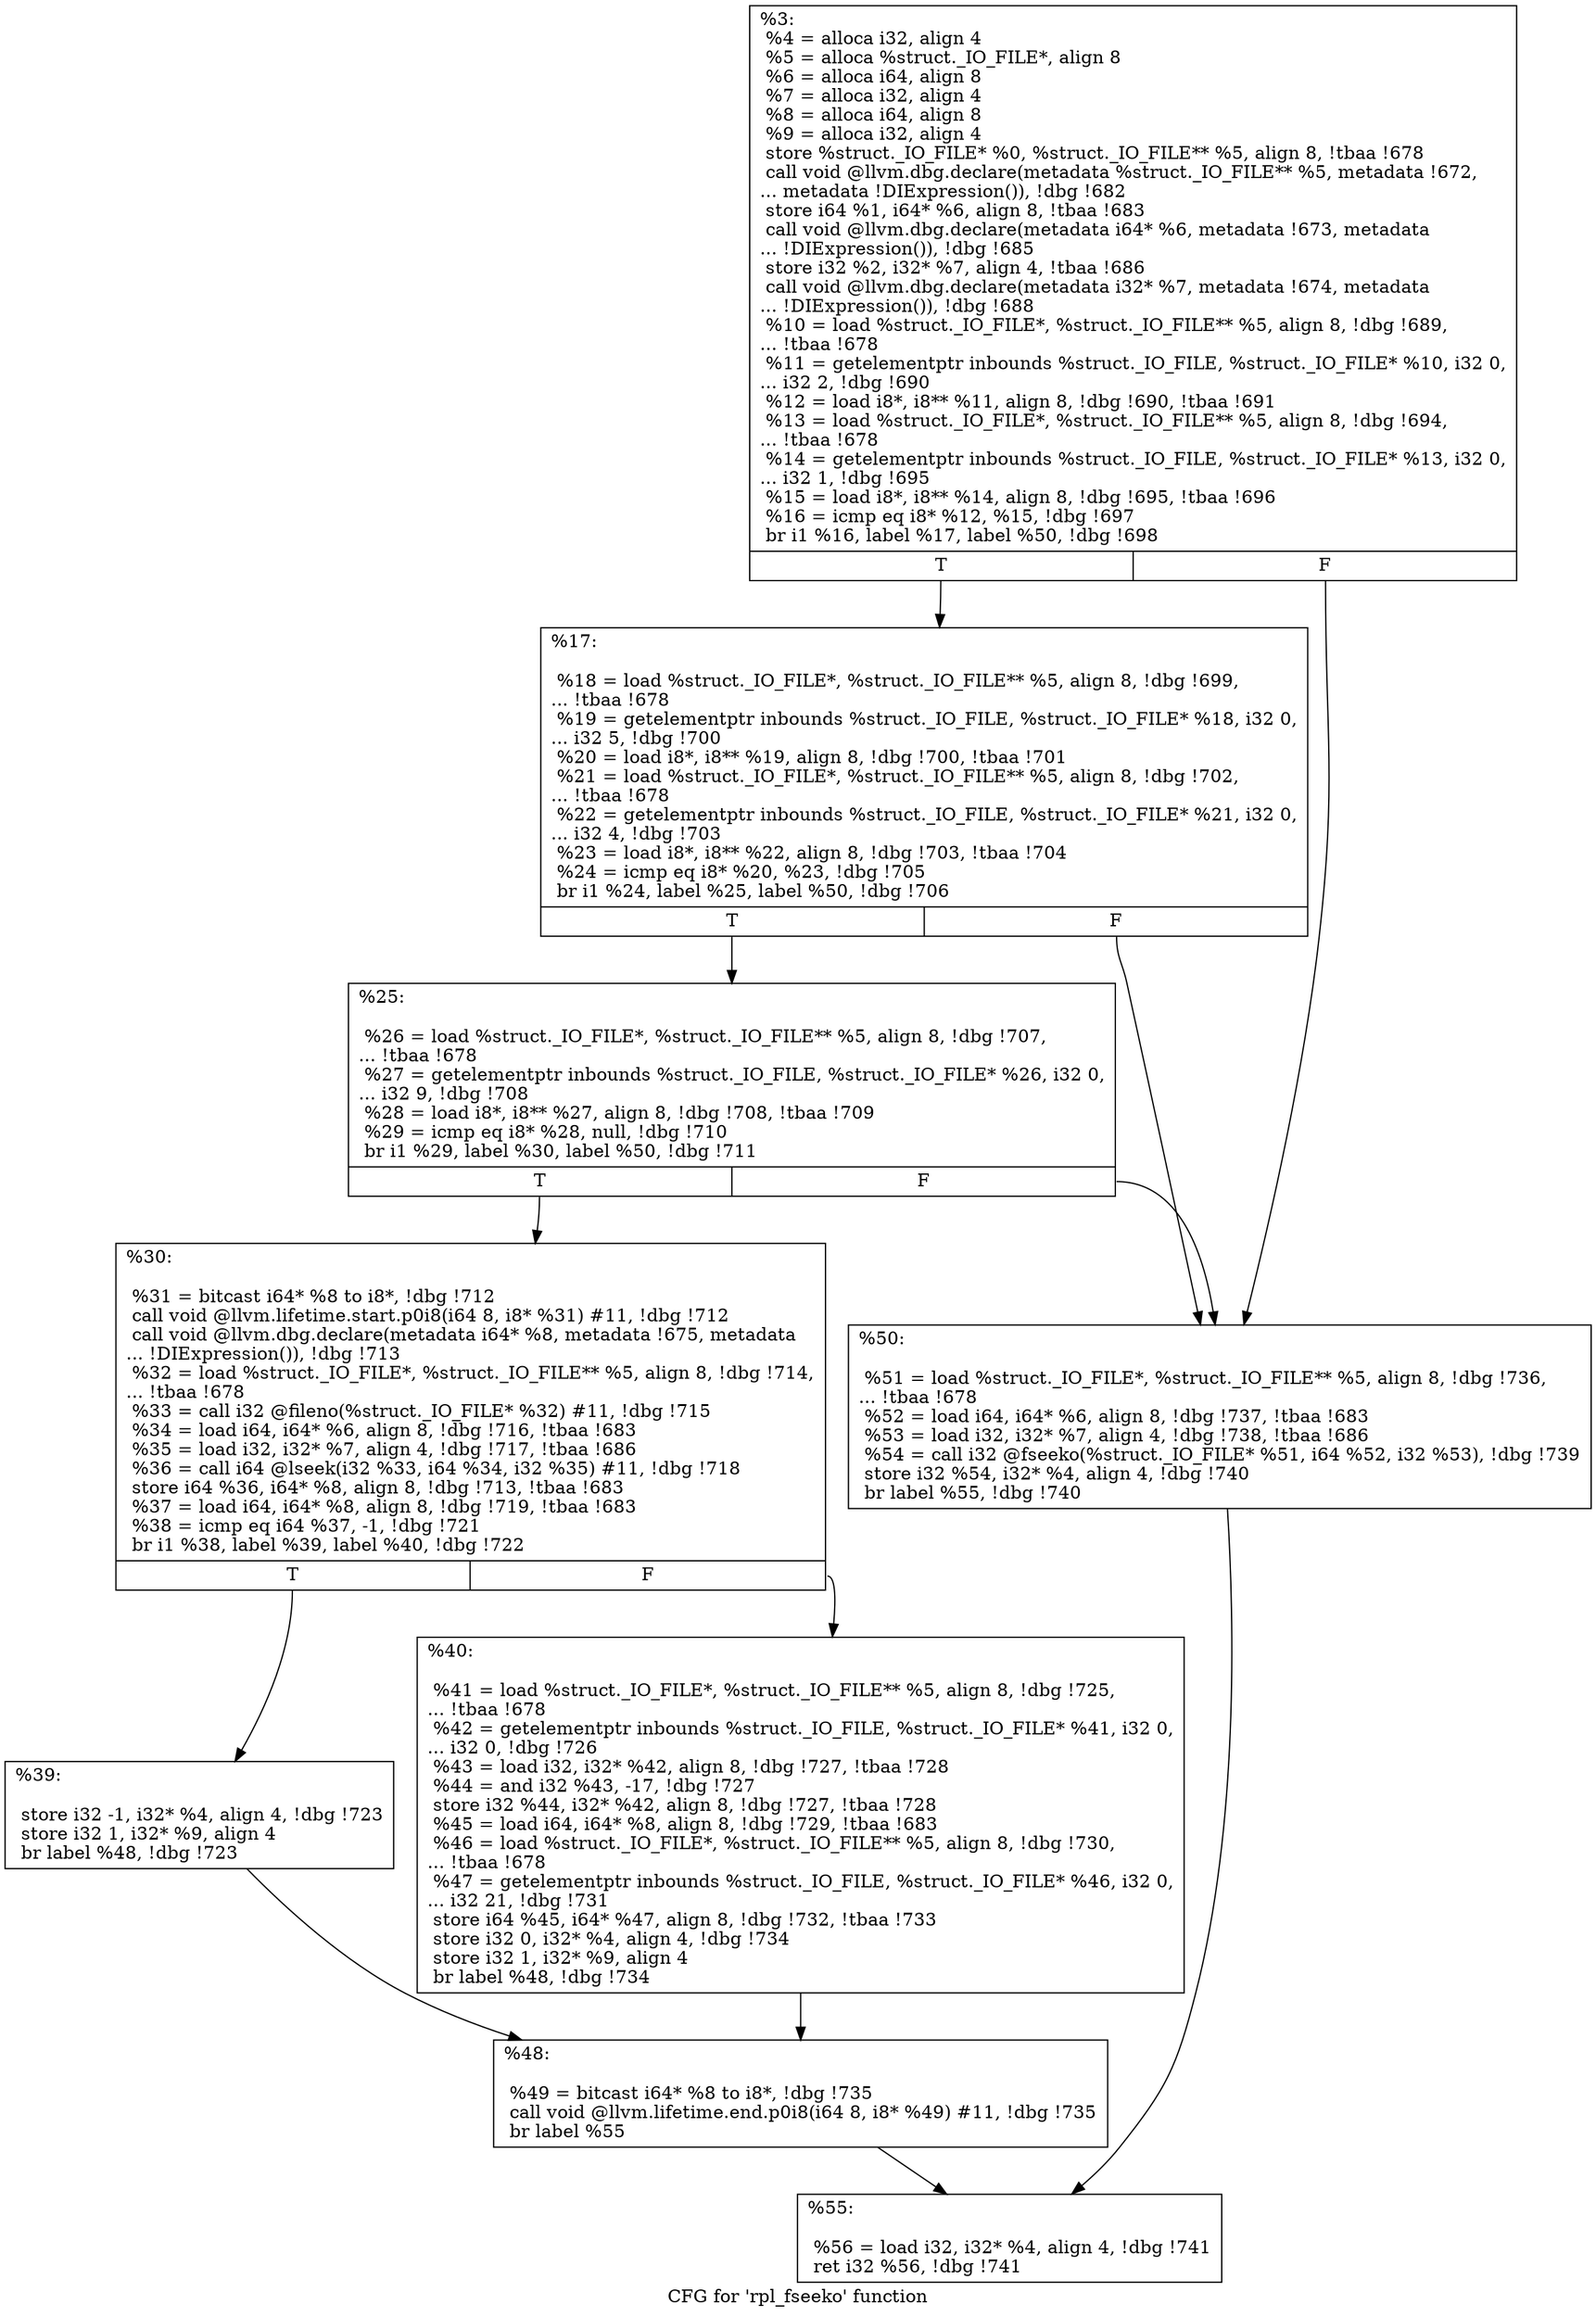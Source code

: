 digraph "CFG for 'rpl_fseeko' function" {
	label="CFG for 'rpl_fseeko' function";

	Node0x149ab50 [shape=record,label="{%3:\l  %4 = alloca i32, align 4\l  %5 = alloca %struct._IO_FILE*, align 8\l  %6 = alloca i64, align 8\l  %7 = alloca i32, align 4\l  %8 = alloca i64, align 8\l  %9 = alloca i32, align 4\l  store %struct._IO_FILE* %0, %struct._IO_FILE** %5, align 8, !tbaa !678\l  call void @llvm.dbg.declare(metadata %struct._IO_FILE** %5, metadata !672,\l... metadata !DIExpression()), !dbg !682\l  store i64 %1, i64* %6, align 8, !tbaa !683\l  call void @llvm.dbg.declare(metadata i64* %6, metadata !673, metadata\l... !DIExpression()), !dbg !685\l  store i32 %2, i32* %7, align 4, !tbaa !686\l  call void @llvm.dbg.declare(metadata i32* %7, metadata !674, metadata\l... !DIExpression()), !dbg !688\l  %10 = load %struct._IO_FILE*, %struct._IO_FILE** %5, align 8, !dbg !689,\l... !tbaa !678\l  %11 = getelementptr inbounds %struct._IO_FILE, %struct._IO_FILE* %10, i32 0,\l... i32 2, !dbg !690\l  %12 = load i8*, i8** %11, align 8, !dbg !690, !tbaa !691\l  %13 = load %struct._IO_FILE*, %struct._IO_FILE** %5, align 8, !dbg !694,\l... !tbaa !678\l  %14 = getelementptr inbounds %struct._IO_FILE, %struct._IO_FILE* %13, i32 0,\l... i32 1, !dbg !695\l  %15 = load i8*, i8** %14, align 8, !dbg !695, !tbaa !696\l  %16 = icmp eq i8* %12, %15, !dbg !697\l  br i1 %16, label %17, label %50, !dbg !698\l|{<s0>T|<s1>F}}"];
	Node0x149ab50:s0 -> Node0x149aba0;
	Node0x149ab50:s1 -> Node0x149ad80;
	Node0x149aba0 [shape=record,label="{%17:\l\l  %18 = load %struct._IO_FILE*, %struct._IO_FILE** %5, align 8, !dbg !699,\l... !tbaa !678\l  %19 = getelementptr inbounds %struct._IO_FILE, %struct._IO_FILE* %18, i32 0,\l... i32 5, !dbg !700\l  %20 = load i8*, i8** %19, align 8, !dbg !700, !tbaa !701\l  %21 = load %struct._IO_FILE*, %struct._IO_FILE** %5, align 8, !dbg !702,\l... !tbaa !678\l  %22 = getelementptr inbounds %struct._IO_FILE, %struct._IO_FILE* %21, i32 0,\l... i32 4, !dbg !703\l  %23 = load i8*, i8** %22, align 8, !dbg !703, !tbaa !704\l  %24 = icmp eq i8* %20, %23, !dbg !705\l  br i1 %24, label %25, label %50, !dbg !706\l|{<s0>T|<s1>F}}"];
	Node0x149aba0:s0 -> Node0x149abf0;
	Node0x149aba0:s1 -> Node0x149ad80;
	Node0x149abf0 [shape=record,label="{%25:\l\l  %26 = load %struct._IO_FILE*, %struct._IO_FILE** %5, align 8, !dbg !707,\l... !tbaa !678\l  %27 = getelementptr inbounds %struct._IO_FILE, %struct._IO_FILE* %26, i32 0,\l... i32 9, !dbg !708\l  %28 = load i8*, i8** %27, align 8, !dbg !708, !tbaa !709\l  %29 = icmp eq i8* %28, null, !dbg !710\l  br i1 %29, label %30, label %50, !dbg !711\l|{<s0>T|<s1>F}}"];
	Node0x149abf0:s0 -> Node0x149ac40;
	Node0x149abf0:s1 -> Node0x149ad80;
	Node0x149ac40 [shape=record,label="{%30:\l\l  %31 = bitcast i64* %8 to i8*, !dbg !712\l  call void @llvm.lifetime.start.p0i8(i64 8, i8* %31) #11, !dbg !712\l  call void @llvm.dbg.declare(metadata i64* %8, metadata !675, metadata\l... !DIExpression()), !dbg !713\l  %32 = load %struct._IO_FILE*, %struct._IO_FILE** %5, align 8, !dbg !714,\l... !tbaa !678\l  %33 = call i32 @fileno(%struct._IO_FILE* %32) #11, !dbg !715\l  %34 = load i64, i64* %6, align 8, !dbg !716, !tbaa !683\l  %35 = load i32, i32* %7, align 4, !dbg !717, !tbaa !686\l  %36 = call i64 @lseek(i32 %33, i64 %34, i32 %35) #11, !dbg !718\l  store i64 %36, i64* %8, align 8, !dbg !713, !tbaa !683\l  %37 = load i64, i64* %8, align 8, !dbg !719, !tbaa !683\l  %38 = icmp eq i64 %37, -1, !dbg !721\l  br i1 %38, label %39, label %40, !dbg !722\l|{<s0>T|<s1>F}}"];
	Node0x149ac40:s0 -> Node0x149ac90;
	Node0x149ac40:s1 -> Node0x149ace0;
	Node0x149ac90 [shape=record,label="{%39:\l\l  store i32 -1, i32* %4, align 4, !dbg !723\l  store i32 1, i32* %9, align 4\l  br label %48, !dbg !723\l}"];
	Node0x149ac90 -> Node0x149ad30;
	Node0x149ace0 [shape=record,label="{%40:\l\l  %41 = load %struct._IO_FILE*, %struct._IO_FILE** %5, align 8, !dbg !725,\l... !tbaa !678\l  %42 = getelementptr inbounds %struct._IO_FILE, %struct._IO_FILE* %41, i32 0,\l... i32 0, !dbg !726\l  %43 = load i32, i32* %42, align 8, !dbg !727, !tbaa !728\l  %44 = and i32 %43, -17, !dbg !727\l  store i32 %44, i32* %42, align 8, !dbg !727, !tbaa !728\l  %45 = load i64, i64* %8, align 8, !dbg !729, !tbaa !683\l  %46 = load %struct._IO_FILE*, %struct._IO_FILE** %5, align 8, !dbg !730,\l... !tbaa !678\l  %47 = getelementptr inbounds %struct._IO_FILE, %struct._IO_FILE* %46, i32 0,\l... i32 21, !dbg !731\l  store i64 %45, i64* %47, align 8, !dbg !732, !tbaa !733\l  store i32 0, i32* %4, align 4, !dbg !734\l  store i32 1, i32* %9, align 4\l  br label %48, !dbg !734\l}"];
	Node0x149ace0 -> Node0x149ad30;
	Node0x149ad30 [shape=record,label="{%48:\l\l  %49 = bitcast i64* %8 to i8*, !dbg !735\l  call void @llvm.lifetime.end.p0i8(i64 8, i8* %49) #11, !dbg !735\l  br label %55\l}"];
	Node0x149ad30 -> Node0x149add0;
	Node0x149ad80 [shape=record,label="{%50:\l\l  %51 = load %struct._IO_FILE*, %struct._IO_FILE** %5, align 8, !dbg !736,\l... !tbaa !678\l  %52 = load i64, i64* %6, align 8, !dbg !737, !tbaa !683\l  %53 = load i32, i32* %7, align 4, !dbg !738, !tbaa !686\l  %54 = call i32 @fseeko(%struct._IO_FILE* %51, i64 %52, i32 %53), !dbg !739\l  store i32 %54, i32* %4, align 4, !dbg !740\l  br label %55, !dbg !740\l}"];
	Node0x149ad80 -> Node0x149add0;
	Node0x149add0 [shape=record,label="{%55:\l\l  %56 = load i32, i32* %4, align 4, !dbg !741\l  ret i32 %56, !dbg !741\l}"];
}
